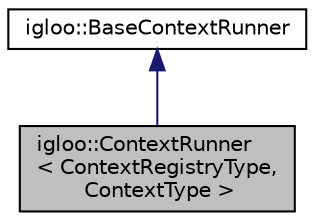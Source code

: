 digraph "igloo::ContextRunner&lt; ContextRegistryType, ContextType &gt;"
{
 // INTERACTIVE_SVG=YES
  edge [fontname="Helvetica",fontsize="10",labelfontname="Helvetica",labelfontsize="10"];
  node [fontname="Helvetica",fontsize="10",shape=record];
  Node2 [label="igloo::ContextRunner\l\< ContextRegistryType,\l ContextType \>",height=0.2,width=0.4,color="black", fillcolor="grey75", style="filled", fontcolor="black"];
  Node3 -> Node2 [dir="back",color="midnightblue",fontsize="10",style="solid",fontname="Helvetica"];
  Node3 [label="igloo::BaseContextRunner",height=0.2,width=0.4,color="black", fillcolor="white", style="filled",URL="$structigloo_1_1BaseContextRunner.html"];
}
